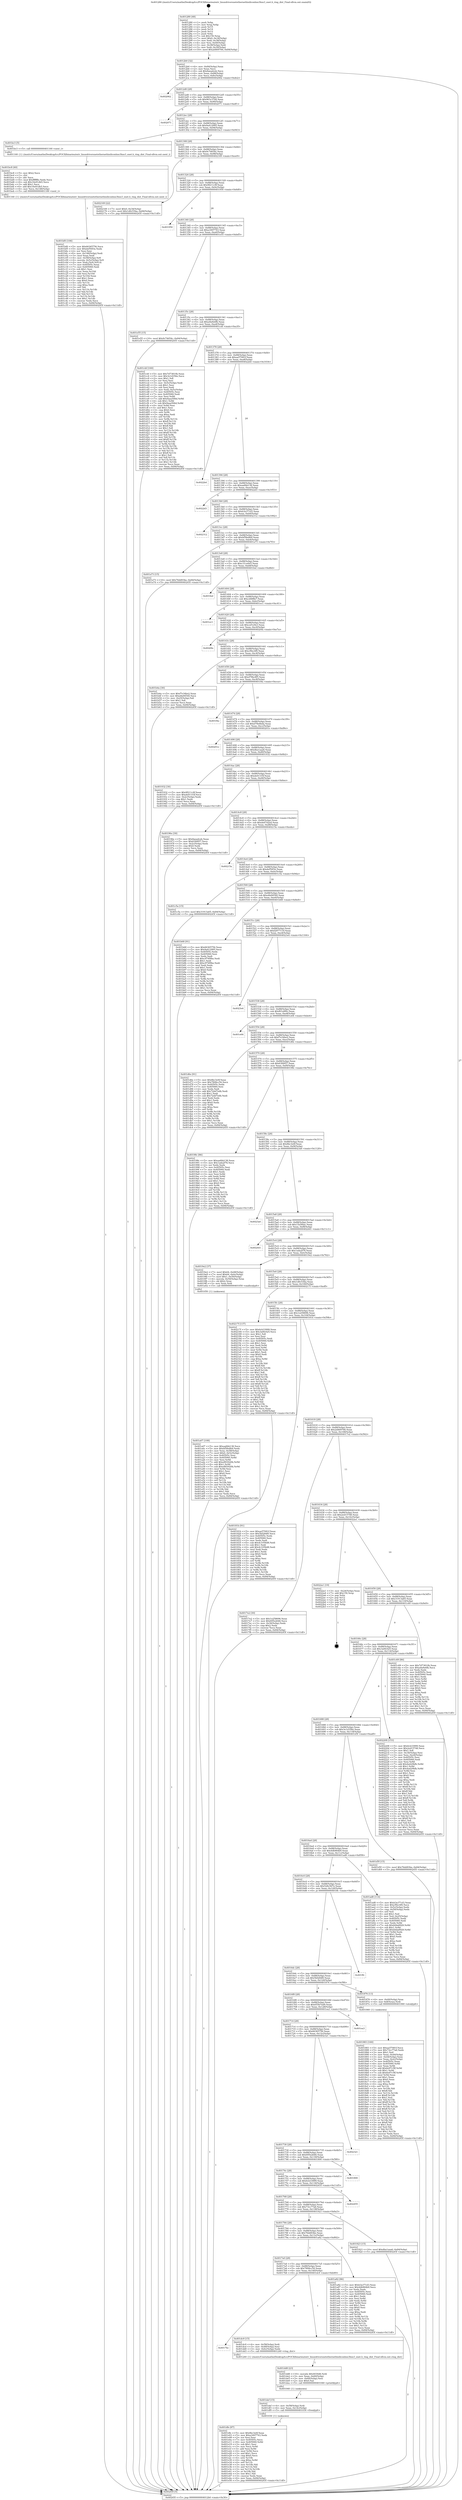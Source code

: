 digraph "0x401280" {
  label = "0x401280 (/mnt/c/Users/mathe/Desktop/tcc/POCII/binaries/extr_linuxdriversnetethernethisiliconhns3hns3_enet.h_ring_dist_Final-ollvm.out::main(0))"
  labelloc = "t"
  node[shape=record]

  Entry [label="",width=0.3,height=0.3,shape=circle,fillcolor=black,style=filled]
  "0x4012b0" [label="{
     0x4012b0 [32]\l
     | [instrs]\l
     &nbsp;&nbsp;0x4012b0 \<+6\>: mov -0x84(%rbp),%eax\l
     &nbsp;&nbsp;0x4012b6 \<+2\>: mov %eax,%ecx\l
     &nbsp;&nbsp;0x4012b8 \<+6\>: sub $0x8aeadceb,%ecx\l
     &nbsp;&nbsp;0x4012be \<+6\>: mov %eax,-0x88(%rbp)\l
     &nbsp;&nbsp;0x4012c4 \<+6\>: mov %ecx,-0x8c(%rbp)\l
     &nbsp;&nbsp;0x4012ca \<+6\>: je 0000000000402062 \<main+0xde2\>\l
  }"]
  "0x402062" [label="{
     0x402062\l
  }", style=dashed]
  "0x4012d0" [label="{
     0x4012d0 [28]\l
     | [instrs]\l
     &nbsp;&nbsp;0x4012d0 \<+5\>: jmp 00000000004012d5 \<main+0x55\>\l
     &nbsp;&nbsp;0x4012d5 \<+6\>: mov -0x88(%rbp),%eax\l
     &nbsp;&nbsp;0x4012db \<+5\>: sub $0x963c37d4,%eax\l
     &nbsp;&nbsp;0x4012e0 \<+6\>: mov %eax,-0x90(%rbp)\l
     &nbsp;&nbsp;0x4012e6 \<+6\>: je 0000000000402071 \<main+0xdf1\>\l
  }"]
  Exit [label="",width=0.3,height=0.3,shape=circle,fillcolor=black,style=filled,peripheries=2]
  "0x402071" [label="{
     0x402071\l
  }", style=dashed]
  "0x4012ec" [label="{
     0x4012ec [28]\l
     | [instrs]\l
     &nbsp;&nbsp;0x4012ec \<+5\>: jmp 00000000004012f1 \<main+0x71\>\l
     &nbsp;&nbsp;0x4012f1 \<+6\>: mov -0x88(%rbp),%eax\l
     &nbsp;&nbsp;0x4012f7 \<+5\>: sub $0x9a412995,%eax\l
     &nbsp;&nbsp;0x4012fc \<+6\>: mov %eax,-0x94(%rbp)\l
     &nbsp;&nbsp;0x401302 \<+6\>: je 0000000000401bc3 \<main+0x943\>\l
  }"]
  "0x401dfe" [label="{
     0x401dfe [87]\l
     | [instrs]\l
     &nbsp;&nbsp;0x401dfe \<+5\>: mov $0x8bc3e0f,%eax\l
     &nbsp;&nbsp;0x401e03 \<+5\>: mov $0xa3497743,%edx\l
     &nbsp;&nbsp;0x401e08 \<+2\>: xor %esi,%esi\l
     &nbsp;&nbsp;0x401e0a \<+7\>: mov 0x40505c,%ecx\l
     &nbsp;&nbsp;0x401e11 \<+8\>: mov 0x405060,%r8d\l
     &nbsp;&nbsp;0x401e19 \<+3\>: sub $0x1,%esi\l
     &nbsp;&nbsp;0x401e1c \<+3\>: mov %ecx,%r9d\l
     &nbsp;&nbsp;0x401e1f \<+3\>: add %esi,%r9d\l
     &nbsp;&nbsp;0x401e22 \<+4\>: imul %r9d,%ecx\l
     &nbsp;&nbsp;0x401e26 \<+3\>: and $0x1,%ecx\l
     &nbsp;&nbsp;0x401e29 \<+3\>: cmp $0x0,%ecx\l
     &nbsp;&nbsp;0x401e2c \<+4\>: sete %r10b\l
     &nbsp;&nbsp;0x401e30 \<+4\>: cmp $0xa,%r8d\l
     &nbsp;&nbsp;0x401e34 \<+4\>: setl %r11b\l
     &nbsp;&nbsp;0x401e38 \<+3\>: mov %r10b,%bl\l
     &nbsp;&nbsp;0x401e3b \<+3\>: and %r11b,%bl\l
     &nbsp;&nbsp;0x401e3e \<+3\>: xor %r11b,%r10b\l
     &nbsp;&nbsp;0x401e41 \<+3\>: or %r10b,%bl\l
     &nbsp;&nbsp;0x401e44 \<+3\>: test $0x1,%bl\l
     &nbsp;&nbsp;0x401e47 \<+3\>: cmovne %edx,%eax\l
     &nbsp;&nbsp;0x401e4a \<+6\>: mov %eax,-0x84(%rbp)\l
     &nbsp;&nbsp;0x401e50 \<+5\>: jmp 000000000040245f \<main+0x11df\>\l
  }"]
  "0x401bc3" [label="{
     0x401bc3 [5]\l
     | [instrs]\l
     &nbsp;&nbsp;0x401bc3 \<+5\>: call 0000000000401160 \<next_i\>\l
     | [calls]\l
     &nbsp;&nbsp;0x401160 \{1\} (/mnt/c/Users/mathe/Desktop/tcc/POCII/binaries/extr_linuxdriversnetethernethisiliconhns3hns3_enet.h_ring_dist_Final-ollvm.out::next_i)\l
  }"]
  "0x401308" [label="{
     0x401308 [28]\l
     | [instrs]\l
     &nbsp;&nbsp;0x401308 \<+5\>: jmp 000000000040130d \<main+0x8d\>\l
     &nbsp;&nbsp;0x40130d \<+6\>: mov -0x88(%rbp),%eax\l
     &nbsp;&nbsp;0x401313 \<+5\>: sub $0x9c74654c,%eax\l
     &nbsp;&nbsp;0x401318 \<+6\>: mov %eax,-0x98(%rbp)\l
     &nbsp;&nbsp;0x40131e \<+6\>: je 0000000000402169 \<main+0xee9\>\l
  }"]
  "0x401def" [label="{
     0x401def [15]\l
     | [instrs]\l
     &nbsp;&nbsp;0x401def \<+4\>: mov -0x58(%rbp),%rdi\l
     &nbsp;&nbsp;0x401df3 \<+6\>: mov %eax,-0x14c(%rbp)\l
     &nbsp;&nbsp;0x401df9 \<+5\>: call 0000000000401030 \<free@plt\>\l
     | [calls]\l
     &nbsp;&nbsp;0x401030 \{1\} (unknown)\l
  }"]
  "0x402169" [label="{
     0x402169 [22]\l
     | [instrs]\l
     &nbsp;&nbsp;0x402169 \<+7\>: movl $0x0,-0x34(%rbp)\l
     &nbsp;&nbsp;0x402170 \<+10\>: movl $0x1d0c53ba,-0x84(%rbp)\l
     &nbsp;&nbsp;0x40217a \<+5\>: jmp 000000000040245f \<main+0x11df\>\l
  }"]
  "0x401324" [label="{
     0x401324 [28]\l
     | [instrs]\l
     &nbsp;&nbsp;0x401324 \<+5\>: jmp 0000000000401329 \<main+0xa9\>\l
     &nbsp;&nbsp;0x401329 \<+6\>: mov -0x88(%rbp),%eax\l
     &nbsp;&nbsp;0x40132f \<+5\>: sub $0x9f211c9f,%eax\l
     &nbsp;&nbsp;0x401334 \<+6\>: mov %eax,-0x9c(%rbp)\l
     &nbsp;&nbsp;0x40133a \<+6\>: je 0000000000401950 \<main+0x6d0\>\l
  }"]
  "0x401dd8" [label="{
     0x401dd8 [23]\l
     | [instrs]\l
     &nbsp;&nbsp;0x401dd8 \<+10\>: movabs $0x4030d6,%rdi\l
     &nbsp;&nbsp;0x401de2 \<+3\>: mov %eax,-0x60(%rbp)\l
     &nbsp;&nbsp;0x401de5 \<+3\>: mov -0x60(%rbp),%esi\l
     &nbsp;&nbsp;0x401de8 \<+2\>: mov $0x0,%al\l
     &nbsp;&nbsp;0x401dea \<+5\>: call 0000000000401040 \<printf@plt\>\l
     | [calls]\l
     &nbsp;&nbsp;0x401040 \{1\} (unknown)\l
  }"]
  "0x401950" [label="{
     0x401950\l
  }", style=dashed]
  "0x401340" [label="{
     0x401340 [28]\l
     | [instrs]\l
     &nbsp;&nbsp;0x401340 \<+5\>: jmp 0000000000401345 \<main+0xc5\>\l
     &nbsp;&nbsp;0x401345 \<+6\>: mov -0x88(%rbp),%eax\l
     &nbsp;&nbsp;0x40134b \<+5\>: sub $0xa3497743,%eax\l
     &nbsp;&nbsp;0x401350 \<+6\>: mov %eax,-0xa0(%rbp)\l
     &nbsp;&nbsp;0x401356 \<+6\>: je 0000000000401e55 \<main+0xbd5\>\l
  }"]
  "0x4017bc" [label="{
     0x4017bc\l
  }", style=dashed]
  "0x401e55" [label="{
     0x401e55 [15]\l
     | [instrs]\l
     &nbsp;&nbsp;0x401e55 \<+10\>: movl $0x9c74654c,-0x84(%rbp)\l
     &nbsp;&nbsp;0x401e5f \<+5\>: jmp 000000000040245f \<main+0x11df\>\l
  }"]
  "0x40135c" [label="{
     0x40135c [28]\l
     | [instrs]\l
     &nbsp;&nbsp;0x40135c \<+5\>: jmp 0000000000401361 \<main+0xe1\>\l
     &nbsp;&nbsp;0x401361 \<+6\>: mov -0x88(%rbp),%eax\l
     &nbsp;&nbsp;0x401367 \<+5\>: sub $0xa9a9e6fb,%eax\l
     &nbsp;&nbsp;0x40136c \<+6\>: mov %eax,-0xa4(%rbp)\l
     &nbsp;&nbsp;0x401372 \<+6\>: je 0000000000401cbf \<main+0xa3f\>\l
  }"]
  "0x401dc9" [label="{
     0x401dc9 [15]\l
     | [instrs]\l
     &nbsp;&nbsp;0x401dc9 \<+4\>: mov -0x58(%rbp),%rdi\l
     &nbsp;&nbsp;0x401dcd \<+3\>: mov -0x48(%rbp),%esi\l
     &nbsp;&nbsp;0x401dd0 \<+3\>: mov -0x4c(%rbp),%edx\l
     &nbsp;&nbsp;0x401dd3 \<+5\>: call 0000000000401240 \<ring_dist\>\l
     | [calls]\l
     &nbsp;&nbsp;0x401240 \{1\} (/mnt/c/Users/mathe/Desktop/tcc/POCII/binaries/extr_linuxdriversnetethernethisiliconhns3hns3_enet.h_ring_dist_Final-ollvm.out::ring_dist)\l
  }"]
  "0x401cbf" [label="{
     0x401cbf [160]\l
     | [instrs]\l
     &nbsp;&nbsp;0x401cbf \<+5\>: mov $0x7d73810b,%eax\l
     &nbsp;&nbsp;0x401cc4 \<+5\>: mov $0x3e1d356e,%ecx\l
     &nbsp;&nbsp;0x401cc9 \<+2\>: mov $0x1,%dl\l
     &nbsp;&nbsp;0x401ccb \<+2\>: xor %esi,%esi\l
     &nbsp;&nbsp;0x401ccd \<+3\>: mov -0x5c(%rbp),%edi\l
     &nbsp;&nbsp;0x401cd0 \<+3\>: sub $0x1,%esi\l
     &nbsp;&nbsp;0x401cd3 \<+2\>: sub %esi,%edi\l
     &nbsp;&nbsp;0x401cd5 \<+3\>: mov %edi,-0x5c(%rbp)\l
     &nbsp;&nbsp;0x401cd8 \<+7\>: mov 0x40505c,%esi\l
     &nbsp;&nbsp;0x401cdf \<+7\>: mov 0x405060,%edi\l
     &nbsp;&nbsp;0x401ce6 \<+3\>: mov %esi,%r8d\l
     &nbsp;&nbsp;0x401ce9 \<+7\>: add $0x9aaa506d,%r8d\l
     &nbsp;&nbsp;0x401cf0 \<+4\>: sub $0x1,%r8d\l
     &nbsp;&nbsp;0x401cf4 \<+7\>: sub $0x9aaa506d,%r8d\l
     &nbsp;&nbsp;0x401cfb \<+4\>: imul %r8d,%esi\l
     &nbsp;&nbsp;0x401cff \<+3\>: and $0x1,%esi\l
     &nbsp;&nbsp;0x401d02 \<+3\>: cmp $0x0,%esi\l
     &nbsp;&nbsp;0x401d05 \<+4\>: sete %r9b\l
     &nbsp;&nbsp;0x401d09 \<+3\>: cmp $0xa,%edi\l
     &nbsp;&nbsp;0x401d0c \<+4\>: setl %r10b\l
     &nbsp;&nbsp;0x401d10 \<+3\>: mov %r9b,%r11b\l
     &nbsp;&nbsp;0x401d13 \<+4\>: xor $0xff,%r11b\l
     &nbsp;&nbsp;0x401d17 \<+3\>: mov %r10b,%bl\l
     &nbsp;&nbsp;0x401d1a \<+3\>: xor $0xff,%bl\l
     &nbsp;&nbsp;0x401d1d \<+3\>: xor $0x1,%dl\l
     &nbsp;&nbsp;0x401d20 \<+3\>: mov %r11b,%r14b\l
     &nbsp;&nbsp;0x401d23 \<+4\>: and $0xff,%r14b\l
     &nbsp;&nbsp;0x401d27 \<+3\>: and %dl,%r9b\l
     &nbsp;&nbsp;0x401d2a \<+3\>: mov %bl,%r15b\l
     &nbsp;&nbsp;0x401d2d \<+4\>: and $0xff,%r15b\l
     &nbsp;&nbsp;0x401d31 \<+3\>: and %dl,%r10b\l
     &nbsp;&nbsp;0x401d34 \<+3\>: or %r9b,%r14b\l
     &nbsp;&nbsp;0x401d37 \<+3\>: or %r10b,%r15b\l
     &nbsp;&nbsp;0x401d3a \<+3\>: xor %r15b,%r14b\l
     &nbsp;&nbsp;0x401d3d \<+3\>: or %bl,%r11b\l
     &nbsp;&nbsp;0x401d40 \<+4\>: xor $0xff,%r11b\l
     &nbsp;&nbsp;0x401d44 \<+3\>: or $0x1,%dl\l
     &nbsp;&nbsp;0x401d47 \<+3\>: and %dl,%r11b\l
     &nbsp;&nbsp;0x401d4a \<+3\>: or %r11b,%r14b\l
     &nbsp;&nbsp;0x401d4d \<+4\>: test $0x1,%r14b\l
     &nbsp;&nbsp;0x401d51 \<+3\>: cmovne %ecx,%eax\l
     &nbsp;&nbsp;0x401d54 \<+6\>: mov %eax,-0x84(%rbp)\l
     &nbsp;&nbsp;0x401d5a \<+5\>: jmp 000000000040245f \<main+0x11df\>\l
  }"]
  "0x401378" [label="{
     0x401378 [28]\l
     | [instrs]\l
     &nbsp;&nbsp;0x401378 \<+5\>: jmp 000000000040137d \<main+0xfd\>\l
     &nbsp;&nbsp;0x40137d \<+6\>: mov -0x88(%rbp),%eax\l
     &nbsp;&nbsp;0x401383 \<+5\>: sub $0xaa57081f,%eax\l
     &nbsp;&nbsp;0x401388 \<+6\>: mov %eax,-0xa8(%rbp)\l
     &nbsp;&nbsp;0x40138e \<+6\>: je 00000000004022b4 \<main+0x1034\>\l
  }"]
  "0x401bf0" [label="{
     0x401bf0 [106]\l
     | [instrs]\l
     &nbsp;&nbsp;0x401bf0 \<+5\>: mov $0x66365756,%ecx\l
     &nbsp;&nbsp;0x401bf5 \<+5\>: mov $0xdef50f3e,%edx\l
     &nbsp;&nbsp;0x401bfa \<+2\>: xor %esi,%esi\l
     &nbsp;&nbsp;0x401bfc \<+6\>: mov -0x148(%rbp),%edi\l
     &nbsp;&nbsp;0x401c02 \<+3\>: imul %eax,%edi\l
     &nbsp;&nbsp;0x401c05 \<+4\>: mov -0x58(%rbp),%r8\l
     &nbsp;&nbsp;0x401c09 \<+4\>: movslq -0x5c(%rbp),%r9\l
     &nbsp;&nbsp;0x401c0d \<+4\>: mov %edi,(%r8,%r9,4)\l
     &nbsp;&nbsp;0x401c11 \<+7\>: mov 0x40505c,%eax\l
     &nbsp;&nbsp;0x401c18 \<+7\>: mov 0x405060,%edi\l
     &nbsp;&nbsp;0x401c1f \<+3\>: sub $0x1,%esi\l
     &nbsp;&nbsp;0x401c22 \<+3\>: mov %eax,%r10d\l
     &nbsp;&nbsp;0x401c25 \<+3\>: add %esi,%r10d\l
     &nbsp;&nbsp;0x401c28 \<+4\>: imul %r10d,%eax\l
     &nbsp;&nbsp;0x401c2c \<+3\>: and $0x1,%eax\l
     &nbsp;&nbsp;0x401c2f \<+3\>: cmp $0x0,%eax\l
     &nbsp;&nbsp;0x401c32 \<+4\>: sete %r11b\l
     &nbsp;&nbsp;0x401c36 \<+3\>: cmp $0xa,%edi\l
     &nbsp;&nbsp;0x401c39 \<+3\>: setl %bl\l
     &nbsp;&nbsp;0x401c3c \<+3\>: mov %r11b,%r14b\l
     &nbsp;&nbsp;0x401c3f \<+3\>: and %bl,%r14b\l
     &nbsp;&nbsp;0x401c42 \<+3\>: xor %bl,%r11b\l
     &nbsp;&nbsp;0x401c45 \<+3\>: or %r11b,%r14b\l
     &nbsp;&nbsp;0x401c48 \<+4\>: test $0x1,%r14b\l
     &nbsp;&nbsp;0x401c4c \<+3\>: cmovne %edx,%ecx\l
     &nbsp;&nbsp;0x401c4f \<+6\>: mov %ecx,-0x84(%rbp)\l
     &nbsp;&nbsp;0x401c55 \<+5\>: jmp 000000000040245f \<main+0x11df\>\l
  }"]
  "0x4022b4" [label="{
     0x4022b4\l
  }", style=dashed]
  "0x401394" [label="{
     0x401394 [28]\l
     | [instrs]\l
     &nbsp;&nbsp;0x401394 \<+5\>: jmp 0000000000401399 \<main+0x119\>\l
     &nbsp;&nbsp;0x401399 \<+6\>: mov -0x88(%rbp),%eax\l
     &nbsp;&nbsp;0x40139f \<+5\>: sub $0xaa6bb138,%eax\l
     &nbsp;&nbsp;0x4013a4 \<+6\>: mov %eax,-0xac(%rbp)\l
     &nbsp;&nbsp;0x4013aa \<+6\>: je 00000000004022d3 \<main+0x1053\>\l
  }"]
  "0x401bc8" [label="{
     0x401bc8 [40]\l
     | [instrs]\l
     &nbsp;&nbsp;0x401bc8 \<+5\>: mov $0x2,%ecx\l
     &nbsp;&nbsp;0x401bcd \<+1\>: cltd\l
     &nbsp;&nbsp;0x401bce \<+2\>: idiv %ecx\l
     &nbsp;&nbsp;0x401bd0 \<+6\>: imul $0xfffffffe,%edx,%ecx\l
     &nbsp;&nbsp;0x401bd6 \<+6\>: sub $0x16e91db5,%ecx\l
     &nbsp;&nbsp;0x401bdc \<+3\>: add $0x1,%ecx\l
     &nbsp;&nbsp;0x401bdf \<+6\>: add $0x16e91db5,%ecx\l
     &nbsp;&nbsp;0x401be5 \<+6\>: mov %ecx,-0x148(%rbp)\l
     &nbsp;&nbsp;0x401beb \<+5\>: call 0000000000401160 \<next_i\>\l
     | [calls]\l
     &nbsp;&nbsp;0x401160 \{1\} (/mnt/c/Users/mathe/Desktop/tcc/POCII/binaries/extr_linuxdriversnetethernethisiliconhns3hns3_enet.h_ring_dist_Final-ollvm.out::next_i)\l
  }"]
  "0x4022d3" [label="{
     0x4022d3\l
  }", style=dashed]
  "0x4013b0" [label="{
     0x4013b0 [28]\l
     | [instrs]\l
     &nbsp;&nbsp;0x4013b0 \<+5\>: jmp 00000000004013b5 \<main+0x135\>\l
     &nbsp;&nbsp;0x4013b5 \<+6\>: mov -0x88(%rbp),%eax\l
     &nbsp;&nbsp;0x4013bb \<+5\>: sub $0xb3a371d3,%eax\l
     &nbsp;&nbsp;0x4013c0 \<+6\>: mov %eax,-0xb0(%rbp)\l
     &nbsp;&nbsp;0x4013c6 \<+6\>: je 0000000000402312 \<main+0x1092\>\l
  }"]
  "0x4017a0" [label="{
     0x4017a0 [28]\l
     | [instrs]\l
     &nbsp;&nbsp;0x4017a0 \<+5\>: jmp 00000000004017a5 \<main+0x525\>\l
     &nbsp;&nbsp;0x4017a5 \<+6\>: mov -0x88(%rbp),%eax\l
     &nbsp;&nbsp;0x4017ab \<+5\>: sub $0x7808cc54,%eax\l
     &nbsp;&nbsp;0x4017b0 \<+6\>: mov %eax,-0x140(%rbp)\l
     &nbsp;&nbsp;0x4017b6 \<+6\>: je 0000000000401dc9 \<main+0xb49\>\l
  }"]
  "0x402312" [label="{
     0x402312\l
  }", style=dashed]
  "0x4013cc" [label="{
     0x4013cc [28]\l
     | [instrs]\l
     &nbsp;&nbsp;0x4013cc \<+5\>: jmp 00000000004013d1 \<main+0x151\>\l
     &nbsp;&nbsp;0x4013d1 \<+6\>: mov -0x88(%rbp),%eax\l
     &nbsp;&nbsp;0x4013d7 \<+5\>: sub $0xbf58e8b9,%eax\l
     &nbsp;&nbsp;0x4013dc \<+6\>: mov %eax,-0xb4(%rbp)\l
     &nbsp;&nbsp;0x4013e2 \<+6\>: je 0000000000401a73 \<main+0x7f3\>\l
  }"]
  "0x401a82" [label="{
     0x401a82 [86]\l
     | [instrs]\l
     &nbsp;&nbsp;0x401a82 \<+5\>: mov $0xb3a371d3,%eax\l
     &nbsp;&nbsp;0x401a87 \<+5\>: mov $0x4db964b9,%ecx\l
     &nbsp;&nbsp;0x401a8c \<+2\>: xor %edx,%edx\l
     &nbsp;&nbsp;0x401a8e \<+7\>: mov 0x40505c,%esi\l
     &nbsp;&nbsp;0x401a95 \<+7\>: mov 0x405060,%edi\l
     &nbsp;&nbsp;0x401a9c \<+3\>: sub $0x1,%edx\l
     &nbsp;&nbsp;0x401a9f \<+3\>: mov %esi,%r8d\l
     &nbsp;&nbsp;0x401aa2 \<+3\>: add %edx,%r8d\l
     &nbsp;&nbsp;0x401aa5 \<+4\>: imul %r8d,%esi\l
     &nbsp;&nbsp;0x401aa9 \<+3\>: and $0x1,%esi\l
     &nbsp;&nbsp;0x401aac \<+3\>: cmp $0x0,%esi\l
     &nbsp;&nbsp;0x401aaf \<+4\>: sete %r9b\l
     &nbsp;&nbsp;0x401ab3 \<+3\>: cmp $0xa,%edi\l
     &nbsp;&nbsp;0x401ab6 \<+4\>: setl %r10b\l
     &nbsp;&nbsp;0x401aba \<+3\>: mov %r9b,%r11b\l
     &nbsp;&nbsp;0x401abd \<+3\>: and %r10b,%r11b\l
     &nbsp;&nbsp;0x401ac0 \<+3\>: xor %r10b,%r9b\l
     &nbsp;&nbsp;0x401ac3 \<+3\>: or %r9b,%r11b\l
     &nbsp;&nbsp;0x401ac6 \<+4\>: test $0x1,%r11b\l
     &nbsp;&nbsp;0x401aca \<+3\>: cmovne %ecx,%eax\l
     &nbsp;&nbsp;0x401acd \<+6\>: mov %eax,-0x84(%rbp)\l
     &nbsp;&nbsp;0x401ad3 \<+5\>: jmp 000000000040245f \<main+0x11df\>\l
  }"]
  "0x401a73" [label="{
     0x401a73 [15]\l
     | [instrs]\l
     &nbsp;&nbsp;0x401a73 \<+10\>: movl $0x76dd93be,-0x84(%rbp)\l
     &nbsp;&nbsp;0x401a7d \<+5\>: jmp 000000000040245f \<main+0x11df\>\l
  }"]
  "0x4013e8" [label="{
     0x4013e8 [28]\l
     | [instrs]\l
     &nbsp;&nbsp;0x4013e8 \<+5\>: jmp 00000000004013ed \<main+0x16d\>\l
     &nbsp;&nbsp;0x4013ed \<+6\>: mov -0x88(%rbp),%eax\l
     &nbsp;&nbsp;0x4013f3 \<+5\>: sub $0xc31ce0e5,%eax\l
     &nbsp;&nbsp;0x4013f8 \<+6\>: mov %eax,-0xb8(%rbp)\l
     &nbsp;&nbsp;0x4013fe \<+6\>: je 0000000000401fed \<main+0xd6d\>\l
  }"]
  "0x401a07" [label="{
     0x401a07 [108]\l
     | [instrs]\l
     &nbsp;&nbsp;0x401a07 \<+5\>: mov $0xaa6bb138,%ecx\l
     &nbsp;&nbsp;0x401a0c \<+5\>: mov $0xbf58e8b9,%edx\l
     &nbsp;&nbsp;0x401a11 \<+4\>: mov %rax,-0x58(%rbp)\l
     &nbsp;&nbsp;0x401a15 \<+7\>: movl $0x0,-0x5c(%rbp)\l
     &nbsp;&nbsp;0x401a1c \<+7\>: mov 0x40505c,%esi\l
     &nbsp;&nbsp;0x401a23 \<+8\>: mov 0x405060,%r8d\l
     &nbsp;&nbsp;0x401a2b \<+3\>: mov %esi,%r9d\l
     &nbsp;&nbsp;0x401a2e \<+7\>: add $0xe893020b,%r9d\l
     &nbsp;&nbsp;0x401a35 \<+4\>: sub $0x1,%r9d\l
     &nbsp;&nbsp;0x401a39 \<+7\>: sub $0xe893020b,%r9d\l
     &nbsp;&nbsp;0x401a40 \<+4\>: imul %r9d,%esi\l
     &nbsp;&nbsp;0x401a44 \<+3\>: and $0x1,%esi\l
     &nbsp;&nbsp;0x401a47 \<+3\>: cmp $0x0,%esi\l
     &nbsp;&nbsp;0x401a4a \<+4\>: sete %r10b\l
     &nbsp;&nbsp;0x401a4e \<+4\>: cmp $0xa,%r8d\l
     &nbsp;&nbsp;0x401a52 \<+4\>: setl %r11b\l
     &nbsp;&nbsp;0x401a56 \<+3\>: mov %r10b,%bl\l
     &nbsp;&nbsp;0x401a59 \<+3\>: and %r11b,%bl\l
     &nbsp;&nbsp;0x401a5c \<+3\>: xor %r11b,%r10b\l
     &nbsp;&nbsp;0x401a5f \<+3\>: or %r10b,%bl\l
     &nbsp;&nbsp;0x401a62 \<+3\>: test $0x1,%bl\l
     &nbsp;&nbsp;0x401a65 \<+3\>: cmovne %edx,%ecx\l
     &nbsp;&nbsp;0x401a68 \<+6\>: mov %ecx,-0x84(%rbp)\l
     &nbsp;&nbsp;0x401a6e \<+5\>: jmp 000000000040245f \<main+0x11df\>\l
  }"]
  "0x401fed" [label="{
     0x401fed\l
  }", style=dashed]
  "0x401404" [label="{
     0x401404 [28]\l
     | [instrs]\l
     &nbsp;&nbsp;0x401404 \<+5\>: jmp 0000000000401409 \<main+0x189\>\l
     &nbsp;&nbsp;0x401409 \<+6\>: mov -0x88(%rbp),%eax\l
     &nbsp;&nbsp;0x40140f \<+5\>: sub $0xcd48ffa7,%eax\l
     &nbsp;&nbsp;0x401414 \<+6\>: mov %eax,-0xbc(%rbp)\l
     &nbsp;&nbsp;0x40141a \<+6\>: je 0000000000401ec1 \<main+0xc41\>\l
  }"]
  "0x401784" [label="{
     0x401784 [28]\l
     | [instrs]\l
     &nbsp;&nbsp;0x401784 \<+5\>: jmp 0000000000401789 \<main+0x509\>\l
     &nbsp;&nbsp;0x401789 \<+6\>: mov -0x88(%rbp),%eax\l
     &nbsp;&nbsp;0x40178f \<+5\>: sub $0x76dd93be,%eax\l
     &nbsp;&nbsp;0x401794 \<+6\>: mov %eax,-0x13c(%rbp)\l
     &nbsp;&nbsp;0x40179a \<+6\>: je 0000000000401a82 \<main+0x802\>\l
  }"]
  "0x401ec1" [label="{
     0x401ec1\l
  }", style=dashed]
  "0x401420" [label="{
     0x401420 [28]\l
     | [instrs]\l
     &nbsp;&nbsp;0x401420 \<+5\>: jmp 0000000000401425 \<main+0x1a5\>\l
     &nbsp;&nbsp;0x401425 \<+6\>: mov -0x88(%rbp),%eax\l
     &nbsp;&nbsp;0x40142b \<+5\>: sub $0xcef1e9e3,%eax\l
     &nbsp;&nbsp;0x401430 \<+6\>: mov %eax,-0xc0(%rbp)\l
     &nbsp;&nbsp;0x401436 \<+6\>: je 00000000004020fa \<main+0xe7a\>\l
  }"]
  "0x401923" [label="{
     0x401923 [15]\l
     | [instrs]\l
     &nbsp;&nbsp;0x401923 \<+10\>: movl $0xdba1aaa6,-0x84(%rbp)\l
     &nbsp;&nbsp;0x40192d \<+5\>: jmp 000000000040245f \<main+0x11df\>\l
  }"]
  "0x4020fa" [label="{
     0x4020fa\l
  }", style=dashed]
  "0x40143c" [label="{
     0x40143c [28]\l
     | [instrs]\l
     &nbsp;&nbsp;0x40143c \<+5\>: jmp 0000000000401441 \<main+0x1c1\>\l
     &nbsp;&nbsp;0x401441 \<+6\>: mov -0x88(%rbp),%eax\l
     &nbsp;&nbsp;0x401447 \<+5\>: sub $0xcf9ec4f0,%eax\l
     &nbsp;&nbsp;0x40144c \<+6\>: mov %eax,-0xc4(%rbp)\l
     &nbsp;&nbsp;0x401452 \<+6\>: je 0000000000401b4a \<main+0x8ca\>\l
  }"]
  "0x401768" [label="{
     0x401768 [28]\l
     | [instrs]\l
     &nbsp;&nbsp;0x401768 \<+5\>: jmp 000000000040176d \<main+0x4ed\>\l
     &nbsp;&nbsp;0x40176d \<+6\>: mov -0x88(%rbp),%eax\l
     &nbsp;&nbsp;0x401773 \<+5\>: sub $0x73cc77a6,%eax\l
     &nbsp;&nbsp;0x401778 \<+6\>: mov %eax,-0x138(%rbp)\l
     &nbsp;&nbsp;0x40177e \<+6\>: je 0000000000401923 \<main+0x6a3\>\l
  }"]
  "0x401b4a" [label="{
     0x401b4a [30]\l
     | [instrs]\l
     &nbsp;&nbsp;0x401b4a \<+5\>: mov $0xf7e34be2,%eax\l
     &nbsp;&nbsp;0x401b4f \<+5\>: mov $0xe8a94540,%ecx\l
     &nbsp;&nbsp;0x401b54 \<+3\>: mov -0x25(%rbp),%dl\l
     &nbsp;&nbsp;0x401b57 \<+3\>: test $0x1,%dl\l
     &nbsp;&nbsp;0x401b5a \<+3\>: cmovne %ecx,%eax\l
     &nbsp;&nbsp;0x401b5d \<+6\>: mov %eax,-0x84(%rbp)\l
     &nbsp;&nbsp;0x401b63 \<+5\>: jmp 000000000040245f \<main+0x11df\>\l
  }"]
  "0x401458" [label="{
     0x401458 [28]\l
     | [instrs]\l
     &nbsp;&nbsp;0x401458 \<+5\>: jmp 000000000040145d \<main+0x1dd\>\l
     &nbsp;&nbsp;0x40145d \<+6\>: mov -0x88(%rbp),%eax\l
     &nbsp;&nbsp;0x401463 \<+5\>: sub $0xd78bc8f5,%eax\l
     &nbsp;&nbsp;0x401468 \<+6\>: mov %eax,-0xc8(%rbp)\l
     &nbsp;&nbsp;0x40146e \<+6\>: je 0000000000401f4a \<main+0xcca\>\l
  }"]
  "0x402455" [label="{
     0x402455\l
  }", style=dashed]
  "0x401f4a" [label="{
     0x401f4a\l
  }", style=dashed]
  "0x401474" [label="{
     0x401474 [28]\l
     | [instrs]\l
     &nbsp;&nbsp;0x401474 \<+5\>: jmp 0000000000401479 \<main+0x1f9\>\l
     &nbsp;&nbsp;0x401479 \<+6\>: mov -0x88(%rbp),%eax\l
     &nbsp;&nbsp;0x40147f \<+5\>: sub $0xd78e6bda,%eax\l
     &nbsp;&nbsp;0x401484 \<+6\>: mov %eax,-0xcc(%rbp)\l
     &nbsp;&nbsp;0x40148a \<+6\>: je 000000000040201e \<main+0xd9e\>\l
  }"]
  "0x40174c" [label="{
     0x40174c [28]\l
     | [instrs]\l
     &nbsp;&nbsp;0x40174c \<+5\>: jmp 0000000000401751 \<main+0x4d1\>\l
     &nbsp;&nbsp;0x401751 \<+6\>: mov -0x88(%rbp),%eax\l
     &nbsp;&nbsp;0x401757 \<+5\>: sub $0x6cb33999,%eax\l
     &nbsp;&nbsp;0x40175c \<+6\>: mov %eax,-0x134(%rbp)\l
     &nbsp;&nbsp;0x401762 \<+6\>: je 0000000000402455 \<main+0x11d5\>\l
  }"]
  "0x40201e" [label="{
     0x40201e\l
  }", style=dashed]
  "0x401490" [label="{
     0x401490 [28]\l
     | [instrs]\l
     &nbsp;&nbsp;0x401490 \<+5\>: jmp 0000000000401495 \<main+0x215\>\l
     &nbsp;&nbsp;0x401495 \<+6\>: mov -0x88(%rbp),%eax\l
     &nbsp;&nbsp;0x40149b \<+5\>: sub $0xdba1aaa6,%eax\l
     &nbsp;&nbsp;0x4014a0 \<+6\>: mov %eax,-0xd0(%rbp)\l
     &nbsp;&nbsp;0x4014a6 \<+6\>: je 0000000000401932 \<main+0x6b2\>\l
  }"]
  "0x401800" [label="{
     0x401800\l
  }", style=dashed]
  "0x401932" [label="{
     0x401932 [30]\l
     | [instrs]\l
     &nbsp;&nbsp;0x401932 \<+5\>: mov $0x9f211c9f,%eax\l
     &nbsp;&nbsp;0x401937 \<+5\>: mov $0xde011f3f,%ecx\l
     &nbsp;&nbsp;0x40193c \<+3\>: mov -0x2c(%rbp),%edx\l
     &nbsp;&nbsp;0x40193f \<+3\>: cmp $0x1,%edx\l
     &nbsp;&nbsp;0x401942 \<+3\>: cmovl %ecx,%eax\l
     &nbsp;&nbsp;0x401945 \<+6\>: mov %eax,-0x84(%rbp)\l
     &nbsp;&nbsp;0x40194b \<+5\>: jmp 000000000040245f \<main+0x11df\>\l
  }"]
  "0x4014ac" [label="{
     0x4014ac [28]\l
     | [instrs]\l
     &nbsp;&nbsp;0x4014ac \<+5\>: jmp 00000000004014b1 \<main+0x231\>\l
     &nbsp;&nbsp;0x4014b1 \<+6\>: mov -0x88(%rbp),%eax\l
     &nbsp;&nbsp;0x4014b7 \<+5\>: sub $0xde011f3f,%eax\l
     &nbsp;&nbsp;0x4014bc \<+6\>: mov %eax,-0xd4(%rbp)\l
     &nbsp;&nbsp;0x4014c2 \<+6\>: je 000000000040196e \<main+0x6ee\>\l
  }"]
  "0x401730" [label="{
     0x401730 [28]\l
     | [instrs]\l
     &nbsp;&nbsp;0x401730 \<+5\>: jmp 0000000000401735 \<main+0x4b5\>\l
     &nbsp;&nbsp;0x401735 \<+6\>: mov -0x88(%rbp),%eax\l
     &nbsp;&nbsp;0x40173b \<+5\>: sub $0x695e2646,%eax\l
     &nbsp;&nbsp;0x401740 \<+6\>: mov %eax,-0x130(%rbp)\l
     &nbsp;&nbsp;0x401746 \<+6\>: je 0000000000401800 \<main+0x580\>\l
  }"]
  "0x40196e" [label="{
     0x40196e [30]\l
     | [instrs]\l
     &nbsp;&nbsp;0x40196e \<+5\>: mov $0x8aeadceb,%eax\l
     &nbsp;&nbsp;0x401973 \<+5\>: mov $0x63fd957,%ecx\l
     &nbsp;&nbsp;0x401978 \<+3\>: mov -0x2c(%rbp),%edx\l
     &nbsp;&nbsp;0x40197b \<+3\>: cmp $0x0,%edx\l
     &nbsp;&nbsp;0x40197e \<+3\>: cmove %ecx,%eax\l
     &nbsp;&nbsp;0x401981 \<+6\>: mov %eax,-0x84(%rbp)\l
     &nbsp;&nbsp;0x401987 \<+5\>: jmp 000000000040245f \<main+0x11df\>\l
  }"]
  "0x4014c8" [label="{
     0x4014c8 [28]\l
     | [instrs]\l
     &nbsp;&nbsp;0x4014c8 \<+5\>: jmp 00000000004014cd \<main+0x24d\>\l
     &nbsp;&nbsp;0x4014cd \<+6\>: mov -0x88(%rbp),%eax\l
     &nbsp;&nbsp;0x4014d3 \<+5\>: sub $0xde67d2ed,%eax\l
     &nbsp;&nbsp;0x4014d8 \<+6\>: mov %eax,-0xd8(%rbp)\l
     &nbsp;&nbsp;0x4014de \<+6\>: je 000000000040215a \<main+0xeda\>\l
  }"]
  "0x402321" [label="{
     0x402321\l
  }", style=dashed]
  "0x40215a" [label="{
     0x40215a\l
  }", style=dashed]
  "0x4014e4" [label="{
     0x4014e4 [28]\l
     | [instrs]\l
     &nbsp;&nbsp;0x4014e4 \<+5\>: jmp 00000000004014e9 \<main+0x269\>\l
     &nbsp;&nbsp;0x4014e9 \<+6\>: mov -0x88(%rbp),%eax\l
     &nbsp;&nbsp;0x4014ef \<+5\>: sub $0xdef50f3e,%eax\l
     &nbsp;&nbsp;0x4014f4 \<+6\>: mov %eax,-0xdc(%rbp)\l
     &nbsp;&nbsp;0x4014fa \<+6\>: je 0000000000401c5a \<main+0x9da\>\l
  }"]
  "0x401714" [label="{
     0x401714 [28]\l
     | [instrs]\l
     &nbsp;&nbsp;0x401714 \<+5\>: jmp 0000000000401719 \<main+0x499\>\l
     &nbsp;&nbsp;0x401719 \<+6\>: mov -0x88(%rbp),%eax\l
     &nbsp;&nbsp;0x40171f \<+5\>: sub $0x66365756,%eax\l
     &nbsp;&nbsp;0x401724 \<+6\>: mov %eax,-0x12c(%rbp)\l
     &nbsp;&nbsp;0x40172a \<+6\>: je 0000000000402321 \<main+0x10a1\>\l
  }"]
  "0x401c5a" [label="{
     0x401c5a [15]\l
     | [instrs]\l
     &nbsp;&nbsp;0x401c5a \<+10\>: movl $0x31913a65,-0x84(%rbp)\l
     &nbsp;&nbsp;0x401c64 \<+5\>: jmp 000000000040245f \<main+0x11df\>\l
  }"]
  "0x401500" [label="{
     0x401500 [28]\l
     | [instrs]\l
     &nbsp;&nbsp;0x401500 \<+5\>: jmp 0000000000401505 \<main+0x285\>\l
     &nbsp;&nbsp;0x401505 \<+6\>: mov -0x88(%rbp),%eax\l
     &nbsp;&nbsp;0x40150b \<+5\>: sub $0xe8a94540,%eax\l
     &nbsp;&nbsp;0x401510 \<+6\>: mov %eax,-0xe0(%rbp)\l
     &nbsp;&nbsp;0x401516 \<+6\>: je 0000000000401b68 \<main+0x8e8\>\l
  }"]
  "0x401ea3" [label="{
     0x401ea3\l
  }", style=dashed]
  "0x401b68" [label="{
     0x401b68 [91]\l
     | [instrs]\l
     &nbsp;&nbsp;0x401b68 \<+5\>: mov $0x66365756,%eax\l
     &nbsp;&nbsp;0x401b6d \<+5\>: mov $0x9a412995,%ecx\l
     &nbsp;&nbsp;0x401b72 \<+7\>: mov 0x40505c,%edx\l
     &nbsp;&nbsp;0x401b79 \<+7\>: mov 0x405060,%esi\l
     &nbsp;&nbsp;0x401b80 \<+2\>: mov %edx,%edi\l
     &nbsp;&nbsp;0x401b82 \<+6\>: sub $0xc974f9be,%edi\l
     &nbsp;&nbsp;0x401b88 \<+3\>: sub $0x1,%edi\l
     &nbsp;&nbsp;0x401b8b \<+6\>: add $0xc974f9be,%edi\l
     &nbsp;&nbsp;0x401b91 \<+3\>: imul %edi,%edx\l
     &nbsp;&nbsp;0x401b94 \<+3\>: and $0x1,%edx\l
     &nbsp;&nbsp;0x401b97 \<+3\>: cmp $0x0,%edx\l
     &nbsp;&nbsp;0x401b9a \<+4\>: sete %r8b\l
     &nbsp;&nbsp;0x401b9e \<+3\>: cmp $0xa,%esi\l
     &nbsp;&nbsp;0x401ba1 \<+4\>: setl %r9b\l
     &nbsp;&nbsp;0x401ba5 \<+3\>: mov %r8b,%r10b\l
     &nbsp;&nbsp;0x401ba8 \<+3\>: and %r9b,%r10b\l
     &nbsp;&nbsp;0x401bab \<+3\>: xor %r9b,%r8b\l
     &nbsp;&nbsp;0x401bae \<+3\>: or %r8b,%r10b\l
     &nbsp;&nbsp;0x401bb1 \<+4\>: test $0x1,%r10b\l
     &nbsp;&nbsp;0x401bb5 \<+3\>: cmovne %ecx,%eax\l
     &nbsp;&nbsp;0x401bb8 \<+6\>: mov %eax,-0x84(%rbp)\l
     &nbsp;&nbsp;0x401bbe \<+5\>: jmp 000000000040245f \<main+0x11df\>\l
  }"]
  "0x40151c" [label="{
     0x40151c [28]\l
     | [instrs]\l
     &nbsp;&nbsp;0x40151c \<+5\>: jmp 0000000000401521 \<main+0x2a1\>\l
     &nbsp;&nbsp;0x401521 \<+6\>: mov -0x88(%rbp),%eax\l
     &nbsp;&nbsp;0x401527 \<+5\>: sub $0xf2977119,%eax\l
     &nbsp;&nbsp;0x40152c \<+6\>: mov %eax,-0xe4(%rbp)\l
     &nbsp;&nbsp;0x401532 \<+6\>: je 00000000004023e4 \<main+0x1164\>\l
  }"]
  "0x401883" [label="{
     0x401883 [160]\l
     | [instrs]\l
     &nbsp;&nbsp;0x401883 \<+5\>: mov $0xaa57081f,%ecx\l
     &nbsp;&nbsp;0x401888 \<+5\>: mov $0x73cc77a6,%edx\l
     &nbsp;&nbsp;0x40188d \<+3\>: mov $0x1,%sil\l
     &nbsp;&nbsp;0x401890 \<+3\>: mov %eax,-0x44(%rbp)\l
     &nbsp;&nbsp;0x401893 \<+3\>: mov -0x44(%rbp),%eax\l
     &nbsp;&nbsp;0x401896 \<+3\>: mov %eax,-0x2c(%rbp)\l
     &nbsp;&nbsp;0x401899 \<+7\>: mov 0x40505c,%eax\l
     &nbsp;&nbsp;0x4018a0 \<+8\>: mov 0x405060,%r8d\l
     &nbsp;&nbsp;0x4018a8 \<+3\>: mov %eax,%r9d\l
     &nbsp;&nbsp;0x4018ab \<+7\>: add $0x6e97c5ff,%r9d\l
     &nbsp;&nbsp;0x4018b2 \<+4\>: sub $0x1,%r9d\l
     &nbsp;&nbsp;0x4018b6 \<+7\>: sub $0x6e97c5ff,%r9d\l
     &nbsp;&nbsp;0x4018bd \<+4\>: imul %r9d,%eax\l
     &nbsp;&nbsp;0x4018c1 \<+3\>: and $0x1,%eax\l
     &nbsp;&nbsp;0x4018c4 \<+3\>: cmp $0x0,%eax\l
     &nbsp;&nbsp;0x4018c7 \<+4\>: sete %r10b\l
     &nbsp;&nbsp;0x4018cb \<+4\>: cmp $0xa,%r8d\l
     &nbsp;&nbsp;0x4018cf \<+4\>: setl %r11b\l
     &nbsp;&nbsp;0x4018d3 \<+3\>: mov %r10b,%bl\l
     &nbsp;&nbsp;0x4018d6 \<+3\>: xor $0xff,%bl\l
     &nbsp;&nbsp;0x4018d9 \<+3\>: mov %r11b,%r14b\l
     &nbsp;&nbsp;0x4018dc \<+4\>: xor $0xff,%r14b\l
     &nbsp;&nbsp;0x4018e0 \<+4\>: xor $0x1,%sil\l
     &nbsp;&nbsp;0x4018e4 \<+3\>: mov %bl,%r15b\l
     &nbsp;&nbsp;0x4018e7 \<+4\>: and $0xff,%r15b\l
     &nbsp;&nbsp;0x4018eb \<+3\>: and %sil,%r10b\l
     &nbsp;&nbsp;0x4018ee \<+3\>: mov %r14b,%r12b\l
     &nbsp;&nbsp;0x4018f1 \<+4\>: and $0xff,%r12b\l
     &nbsp;&nbsp;0x4018f5 \<+3\>: and %sil,%r11b\l
     &nbsp;&nbsp;0x4018f8 \<+3\>: or %r10b,%r15b\l
     &nbsp;&nbsp;0x4018fb \<+3\>: or %r11b,%r12b\l
     &nbsp;&nbsp;0x4018fe \<+3\>: xor %r12b,%r15b\l
     &nbsp;&nbsp;0x401901 \<+3\>: or %r14b,%bl\l
     &nbsp;&nbsp;0x401904 \<+3\>: xor $0xff,%bl\l
     &nbsp;&nbsp;0x401907 \<+4\>: or $0x1,%sil\l
     &nbsp;&nbsp;0x40190b \<+3\>: and %sil,%bl\l
     &nbsp;&nbsp;0x40190e \<+3\>: or %bl,%r15b\l
     &nbsp;&nbsp;0x401911 \<+4\>: test $0x1,%r15b\l
     &nbsp;&nbsp;0x401915 \<+3\>: cmovne %edx,%ecx\l
     &nbsp;&nbsp;0x401918 \<+6\>: mov %ecx,-0x84(%rbp)\l
     &nbsp;&nbsp;0x40191e \<+5\>: jmp 000000000040245f \<main+0x11df\>\l
  }"]
  "0x4023e4" [label="{
     0x4023e4\l
  }", style=dashed]
  "0x401538" [label="{
     0x401538 [28]\l
     | [instrs]\l
     &nbsp;&nbsp;0x401538 \<+5\>: jmp 000000000040153d \<main+0x2bd\>\l
     &nbsp;&nbsp;0x40153d \<+6\>: mov -0x88(%rbp),%eax\l
     &nbsp;&nbsp;0x401543 \<+5\>: sub $0xf61a9f0c,%eax\l
     &nbsp;&nbsp;0x401548 \<+6\>: mov %eax,-0xe8(%rbp)\l
     &nbsp;&nbsp;0x40154e \<+6\>: je 0000000000401e64 \<main+0xbe4\>\l
  }"]
  "0x4016f8" [label="{
     0x4016f8 [28]\l
     | [instrs]\l
     &nbsp;&nbsp;0x4016f8 \<+5\>: jmp 00000000004016fd \<main+0x47d\>\l
     &nbsp;&nbsp;0x4016fd \<+6\>: mov -0x88(%rbp),%eax\l
     &nbsp;&nbsp;0x401703 \<+5\>: sub $0x655b7ed9,%eax\l
     &nbsp;&nbsp;0x401708 \<+6\>: mov %eax,-0x128(%rbp)\l
     &nbsp;&nbsp;0x40170e \<+6\>: je 0000000000401ea3 \<main+0xc23\>\l
  }"]
  "0x401e64" [label="{
     0x401e64\l
  }", style=dashed]
  "0x401554" [label="{
     0x401554 [28]\l
     | [instrs]\l
     &nbsp;&nbsp;0x401554 \<+5\>: jmp 0000000000401559 \<main+0x2d9\>\l
     &nbsp;&nbsp;0x401559 \<+6\>: mov -0x88(%rbp),%eax\l
     &nbsp;&nbsp;0x40155f \<+5\>: sub $0xf7e34be2,%eax\l
     &nbsp;&nbsp;0x401564 \<+6\>: mov %eax,-0xec(%rbp)\l
     &nbsp;&nbsp;0x40156a \<+6\>: je 0000000000401d6e \<main+0xaee\>\l
  }"]
  "0x401876" [label="{
     0x401876 [13]\l
     | [instrs]\l
     &nbsp;&nbsp;0x401876 \<+4\>: mov -0x40(%rbp),%rax\l
     &nbsp;&nbsp;0x40187a \<+4\>: mov 0x8(%rax),%rdi\l
     &nbsp;&nbsp;0x40187e \<+5\>: call 0000000000401060 \<atoi@plt\>\l
     | [calls]\l
     &nbsp;&nbsp;0x401060 \{1\} (unknown)\l
  }"]
  "0x401d6e" [label="{
     0x401d6e [91]\l
     | [instrs]\l
     &nbsp;&nbsp;0x401d6e \<+5\>: mov $0x8bc3e0f,%eax\l
     &nbsp;&nbsp;0x401d73 \<+5\>: mov $0x7808cc54,%ecx\l
     &nbsp;&nbsp;0x401d78 \<+7\>: mov 0x40505c,%edx\l
     &nbsp;&nbsp;0x401d7f \<+7\>: mov 0x405060,%esi\l
     &nbsp;&nbsp;0x401d86 \<+2\>: mov %edx,%edi\l
     &nbsp;&nbsp;0x401d88 \<+6\>: add $0x72dd7edb,%edi\l
     &nbsp;&nbsp;0x401d8e \<+3\>: sub $0x1,%edi\l
     &nbsp;&nbsp;0x401d91 \<+6\>: sub $0x72dd7edb,%edi\l
     &nbsp;&nbsp;0x401d97 \<+3\>: imul %edi,%edx\l
     &nbsp;&nbsp;0x401d9a \<+3\>: and $0x1,%edx\l
     &nbsp;&nbsp;0x401d9d \<+3\>: cmp $0x0,%edx\l
     &nbsp;&nbsp;0x401da0 \<+4\>: sete %r8b\l
     &nbsp;&nbsp;0x401da4 \<+3\>: cmp $0xa,%esi\l
     &nbsp;&nbsp;0x401da7 \<+4\>: setl %r9b\l
     &nbsp;&nbsp;0x401dab \<+3\>: mov %r8b,%r10b\l
     &nbsp;&nbsp;0x401dae \<+3\>: and %r9b,%r10b\l
     &nbsp;&nbsp;0x401db1 \<+3\>: xor %r9b,%r8b\l
     &nbsp;&nbsp;0x401db4 \<+3\>: or %r8b,%r10b\l
     &nbsp;&nbsp;0x401db7 \<+4\>: test $0x1,%r10b\l
     &nbsp;&nbsp;0x401dbb \<+3\>: cmovne %ecx,%eax\l
     &nbsp;&nbsp;0x401dbe \<+6\>: mov %eax,-0x84(%rbp)\l
     &nbsp;&nbsp;0x401dc4 \<+5\>: jmp 000000000040245f \<main+0x11df\>\l
  }"]
  "0x401570" [label="{
     0x401570 [28]\l
     | [instrs]\l
     &nbsp;&nbsp;0x401570 \<+5\>: jmp 0000000000401575 \<main+0x2f5\>\l
     &nbsp;&nbsp;0x401575 \<+6\>: mov -0x88(%rbp),%eax\l
     &nbsp;&nbsp;0x40157b \<+5\>: sub $0x63fd957,%eax\l
     &nbsp;&nbsp;0x401580 \<+6\>: mov %eax,-0xf0(%rbp)\l
     &nbsp;&nbsp;0x401586 \<+6\>: je 000000000040198c \<main+0x70c\>\l
  }"]
  "0x4016dc" [label="{
     0x4016dc [28]\l
     | [instrs]\l
     &nbsp;&nbsp;0x4016dc \<+5\>: jmp 00000000004016e1 \<main+0x461\>\l
     &nbsp;&nbsp;0x4016e1 \<+6\>: mov -0x88(%rbp),%eax\l
     &nbsp;&nbsp;0x4016e7 \<+5\>: sub $0x5bf284f0,%eax\l
     &nbsp;&nbsp;0x4016ec \<+6\>: mov %eax,-0x124(%rbp)\l
     &nbsp;&nbsp;0x4016f2 \<+6\>: je 0000000000401876 \<main+0x5f6\>\l
  }"]
  "0x40198c" [label="{
     0x40198c [86]\l
     | [instrs]\l
     &nbsp;&nbsp;0x40198c \<+5\>: mov $0xaa6bb138,%eax\l
     &nbsp;&nbsp;0x401991 \<+5\>: mov $0x1ada2f76,%ecx\l
     &nbsp;&nbsp;0x401996 \<+2\>: xor %edx,%edx\l
     &nbsp;&nbsp;0x401998 \<+7\>: mov 0x40505c,%esi\l
     &nbsp;&nbsp;0x40199f \<+7\>: mov 0x405060,%edi\l
     &nbsp;&nbsp;0x4019a6 \<+3\>: sub $0x1,%edx\l
     &nbsp;&nbsp;0x4019a9 \<+3\>: mov %esi,%r8d\l
     &nbsp;&nbsp;0x4019ac \<+3\>: add %edx,%r8d\l
     &nbsp;&nbsp;0x4019af \<+4\>: imul %r8d,%esi\l
     &nbsp;&nbsp;0x4019b3 \<+3\>: and $0x1,%esi\l
     &nbsp;&nbsp;0x4019b6 \<+3\>: cmp $0x0,%esi\l
     &nbsp;&nbsp;0x4019b9 \<+4\>: sete %r9b\l
     &nbsp;&nbsp;0x4019bd \<+3\>: cmp $0xa,%edi\l
     &nbsp;&nbsp;0x4019c0 \<+4\>: setl %r10b\l
     &nbsp;&nbsp;0x4019c4 \<+3\>: mov %r9b,%r11b\l
     &nbsp;&nbsp;0x4019c7 \<+3\>: and %r10b,%r11b\l
     &nbsp;&nbsp;0x4019ca \<+3\>: xor %r10b,%r9b\l
     &nbsp;&nbsp;0x4019cd \<+3\>: or %r9b,%r11b\l
     &nbsp;&nbsp;0x4019d0 \<+4\>: test $0x1,%r11b\l
     &nbsp;&nbsp;0x4019d4 \<+3\>: cmovne %ecx,%eax\l
     &nbsp;&nbsp;0x4019d7 \<+6\>: mov %eax,-0x84(%rbp)\l
     &nbsp;&nbsp;0x4019dd \<+5\>: jmp 000000000040245f \<main+0x11df\>\l
  }"]
  "0x40158c" [label="{
     0x40158c [28]\l
     | [instrs]\l
     &nbsp;&nbsp;0x40158c \<+5\>: jmp 0000000000401591 \<main+0x311\>\l
     &nbsp;&nbsp;0x401591 \<+6\>: mov -0x88(%rbp),%eax\l
     &nbsp;&nbsp;0x401597 \<+5\>: sub $0x8bc3e0f,%eax\l
     &nbsp;&nbsp;0x40159c \<+6\>: mov %eax,-0xf4(%rbp)\l
     &nbsp;&nbsp;0x4015a2 \<+6\>: je 00000000004023a0 \<main+0x1120\>\l
  }"]
  "0x401ffc" [label="{
     0x401ffc\l
  }", style=dashed]
  "0x4023a0" [label="{
     0x4023a0\l
  }", style=dashed]
  "0x4015a8" [label="{
     0x4015a8 [28]\l
     | [instrs]\l
     &nbsp;&nbsp;0x4015a8 \<+5\>: jmp 00000000004015ad \<main+0x32d\>\l
     &nbsp;&nbsp;0x4015ad \<+6\>: mov -0x88(%rbp),%eax\l
     &nbsp;&nbsp;0x4015b3 \<+5\>: sub $0x15a5f0ac,%eax\l
     &nbsp;&nbsp;0x4015b8 \<+6\>: mov %eax,-0xf8(%rbp)\l
     &nbsp;&nbsp;0x4015be \<+6\>: je 0000000000402441 \<main+0x11c1\>\l
  }"]
  "0x4016c0" [label="{
     0x4016c0 [28]\l
     | [instrs]\l
     &nbsp;&nbsp;0x4016c0 \<+5\>: jmp 00000000004016c5 \<main+0x445\>\l
     &nbsp;&nbsp;0x4016c5 \<+6\>: mov -0x88(%rbp),%eax\l
     &nbsp;&nbsp;0x4016cb \<+5\>: sub $0x528c567e,%eax\l
     &nbsp;&nbsp;0x4016d0 \<+6\>: mov %eax,-0x120(%rbp)\l
     &nbsp;&nbsp;0x4016d6 \<+6\>: je 0000000000401ffc \<main+0xd7c\>\l
  }"]
  "0x402441" [label="{
     0x402441\l
  }", style=dashed]
  "0x4015c4" [label="{
     0x4015c4 [28]\l
     | [instrs]\l
     &nbsp;&nbsp;0x4015c4 \<+5\>: jmp 00000000004015c9 \<main+0x349\>\l
     &nbsp;&nbsp;0x4015c9 \<+6\>: mov -0x88(%rbp),%eax\l
     &nbsp;&nbsp;0x4015cf \<+5\>: sub $0x1ada2f76,%eax\l
     &nbsp;&nbsp;0x4015d4 \<+6\>: mov %eax,-0xfc(%rbp)\l
     &nbsp;&nbsp;0x4015da \<+6\>: je 00000000004019e2 \<main+0x762\>\l
  }"]
  "0x401ad8" [label="{
     0x401ad8 [114]\l
     | [instrs]\l
     &nbsp;&nbsp;0x401ad8 \<+5\>: mov $0xb3a371d3,%eax\l
     &nbsp;&nbsp;0x401add \<+5\>: mov $0xcf9ec4f0,%ecx\l
     &nbsp;&nbsp;0x401ae2 \<+3\>: mov -0x5c(%rbp),%edx\l
     &nbsp;&nbsp;0x401ae5 \<+3\>: cmp -0x50(%rbp),%edx\l
     &nbsp;&nbsp;0x401ae8 \<+4\>: setl %sil\l
     &nbsp;&nbsp;0x401aec \<+4\>: and $0x1,%sil\l
     &nbsp;&nbsp;0x401af0 \<+4\>: mov %sil,-0x25(%rbp)\l
     &nbsp;&nbsp;0x401af4 \<+7\>: mov 0x40505c,%edx\l
     &nbsp;&nbsp;0x401afb \<+7\>: mov 0x405060,%edi\l
     &nbsp;&nbsp;0x401b02 \<+3\>: mov %edx,%r8d\l
     &nbsp;&nbsp;0x401b05 \<+7\>: sub $0xb0da8929,%r8d\l
     &nbsp;&nbsp;0x401b0c \<+4\>: sub $0x1,%r8d\l
     &nbsp;&nbsp;0x401b10 \<+7\>: add $0xb0da8929,%r8d\l
     &nbsp;&nbsp;0x401b17 \<+4\>: imul %r8d,%edx\l
     &nbsp;&nbsp;0x401b1b \<+3\>: and $0x1,%edx\l
     &nbsp;&nbsp;0x401b1e \<+3\>: cmp $0x0,%edx\l
     &nbsp;&nbsp;0x401b21 \<+4\>: sete %sil\l
     &nbsp;&nbsp;0x401b25 \<+3\>: cmp $0xa,%edi\l
     &nbsp;&nbsp;0x401b28 \<+4\>: setl %r9b\l
     &nbsp;&nbsp;0x401b2c \<+3\>: mov %sil,%r10b\l
     &nbsp;&nbsp;0x401b2f \<+3\>: and %r9b,%r10b\l
     &nbsp;&nbsp;0x401b32 \<+3\>: xor %r9b,%sil\l
     &nbsp;&nbsp;0x401b35 \<+3\>: or %sil,%r10b\l
     &nbsp;&nbsp;0x401b38 \<+4\>: test $0x1,%r10b\l
     &nbsp;&nbsp;0x401b3c \<+3\>: cmovne %ecx,%eax\l
     &nbsp;&nbsp;0x401b3f \<+6\>: mov %eax,-0x84(%rbp)\l
     &nbsp;&nbsp;0x401b45 \<+5\>: jmp 000000000040245f \<main+0x11df\>\l
  }"]
  "0x4019e2" [label="{
     0x4019e2 [37]\l
     | [instrs]\l
     &nbsp;&nbsp;0x4019e2 \<+7\>: movl $0x64,-0x48(%rbp)\l
     &nbsp;&nbsp;0x4019e9 \<+7\>: movl $0x64,-0x4c(%rbp)\l
     &nbsp;&nbsp;0x4019f0 \<+7\>: movl $0x1,-0x50(%rbp)\l
     &nbsp;&nbsp;0x4019f7 \<+4\>: movslq -0x50(%rbp),%rax\l
     &nbsp;&nbsp;0x4019fb \<+4\>: shl $0x2,%rax\l
     &nbsp;&nbsp;0x4019ff \<+3\>: mov %rax,%rdi\l
     &nbsp;&nbsp;0x401a02 \<+5\>: call 0000000000401050 \<malloc@plt\>\l
     | [calls]\l
     &nbsp;&nbsp;0x401050 \{1\} (unknown)\l
  }"]
  "0x4015e0" [label="{
     0x4015e0 [28]\l
     | [instrs]\l
     &nbsp;&nbsp;0x4015e0 \<+5\>: jmp 00000000004015e5 \<main+0x365\>\l
     &nbsp;&nbsp;0x4015e5 \<+6\>: mov -0x88(%rbp),%eax\l
     &nbsp;&nbsp;0x4015eb \<+5\>: sub $0x1d0c53ba,%eax\l
     &nbsp;&nbsp;0x4015f0 \<+6\>: mov %eax,-0x100(%rbp)\l
     &nbsp;&nbsp;0x4015f6 \<+6\>: je 000000000040217f \<main+0xeff\>\l
  }"]
  "0x4016a4" [label="{
     0x4016a4 [28]\l
     | [instrs]\l
     &nbsp;&nbsp;0x4016a4 \<+5\>: jmp 00000000004016a9 \<main+0x429\>\l
     &nbsp;&nbsp;0x4016a9 \<+6\>: mov -0x88(%rbp),%eax\l
     &nbsp;&nbsp;0x4016af \<+5\>: sub $0x4db964b9,%eax\l
     &nbsp;&nbsp;0x4016b4 \<+6\>: mov %eax,-0x11c(%rbp)\l
     &nbsp;&nbsp;0x4016ba \<+6\>: je 0000000000401ad8 \<main+0x858\>\l
  }"]
  "0x40217f" [label="{
     0x40217f [137]\l
     | [instrs]\l
     &nbsp;&nbsp;0x40217f \<+5\>: mov $0x6cb33999,%eax\l
     &nbsp;&nbsp;0x402184 \<+5\>: mov $0x3a0fc025,%ecx\l
     &nbsp;&nbsp;0x402189 \<+2\>: mov $0x1,%dl\l
     &nbsp;&nbsp;0x40218b \<+2\>: xor %esi,%esi\l
     &nbsp;&nbsp;0x40218d \<+7\>: mov 0x40505c,%edi\l
     &nbsp;&nbsp;0x402194 \<+8\>: mov 0x405060,%r8d\l
     &nbsp;&nbsp;0x40219c \<+3\>: sub $0x1,%esi\l
     &nbsp;&nbsp;0x40219f \<+3\>: mov %edi,%r9d\l
     &nbsp;&nbsp;0x4021a2 \<+3\>: add %esi,%r9d\l
     &nbsp;&nbsp;0x4021a5 \<+4\>: imul %r9d,%edi\l
     &nbsp;&nbsp;0x4021a9 \<+3\>: and $0x1,%edi\l
     &nbsp;&nbsp;0x4021ac \<+3\>: cmp $0x0,%edi\l
     &nbsp;&nbsp;0x4021af \<+4\>: sete %r10b\l
     &nbsp;&nbsp;0x4021b3 \<+4\>: cmp $0xa,%r8d\l
     &nbsp;&nbsp;0x4021b7 \<+4\>: setl %r11b\l
     &nbsp;&nbsp;0x4021bb \<+3\>: mov %r10b,%bl\l
     &nbsp;&nbsp;0x4021be \<+3\>: xor $0xff,%bl\l
     &nbsp;&nbsp;0x4021c1 \<+3\>: mov %r11b,%r14b\l
     &nbsp;&nbsp;0x4021c4 \<+4\>: xor $0xff,%r14b\l
     &nbsp;&nbsp;0x4021c8 \<+3\>: xor $0x1,%dl\l
     &nbsp;&nbsp;0x4021cb \<+3\>: mov %bl,%r15b\l
     &nbsp;&nbsp;0x4021ce \<+4\>: and $0xff,%r15b\l
     &nbsp;&nbsp;0x4021d2 \<+3\>: and %dl,%r10b\l
     &nbsp;&nbsp;0x4021d5 \<+3\>: mov %r14b,%r12b\l
     &nbsp;&nbsp;0x4021d8 \<+4\>: and $0xff,%r12b\l
     &nbsp;&nbsp;0x4021dc \<+3\>: and %dl,%r11b\l
     &nbsp;&nbsp;0x4021df \<+3\>: or %r10b,%r15b\l
     &nbsp;&nbsp;0x4021e2 \<+3\>: or %r11b,%r12b\l
     &nbsp;&nbsp;0x4021e5 \<+3\>: xor %r12b,%r15b\l
     &nbsp;&nbsp;0x4021e8 \<+3\>: or %r14b,%bl\l
     &nbsp;&nbsp;0x4021eb \<+3\>: xor $0xff,%bl\l
     &nbsp;&nbsp;0x4021ee \<+3\>: or $0x1,%dl\l
     &nbsp;&nbsp;0x4021f1 \<+2\>: and %dl,%bl\l
     &nbsp;&nbsp;0x4021f3 \<+3\>: or %bl,%r15b\l
     &nbsp;&nbsp;0x4021f6 \<+4\>: test $0x1,%r15b\l
     &nbsp;&nbsp;0x4021fa \<+3\>: cmovne %ecx,%eax\l
     &nbsp;&nbsp;0x4021fd \<+6\>: mov %eax,-0x84(%rbp)\l
     &nbsp;&nbsp;0x402203 \<+5\>: jmp 000000000040245f \<main+0x11df\>\l
  }"]
  "0x4015fc" [label="{
     0x4015fc [28]\l
     | [instrs]\l
     &nbsp;&nbsp;0x4015fc \<+5\>: jmp 0000000000401601 \<main+0x381\>\l
     &nbsp;&nbsp;0x401601 \<+6\>: mov -0x88(%rbp),%eax\l
     &nbsp;&nbsp;0x401607 \<+5\>: sub $0x1e258696,%eax\l
     &nbsp;&nbsp;0x40160c \<+6\>: mov %eax,-0x104(%rbp)\l
     &nbsp;&nbsp;0x401612 \<+6\>: je 000000000040181b \<main+0x59b\>\l
  }"]
  "0x401d5f" [label="{
     0x401d5f [15]\l
     | [instrs]\l
     &nbsp;&nbsp;0x401d5f \<+10\>: movl $0x76dd93be,-0x84(%rbp)\l
     &nbsp;&nbsp;0x401d69 \<+5\>: jmp 000000000040245f \<main+0x11df\>\l
  }"]
  "0x40181b" [label="{
     0x40181b [91]\l
     | [instrs]\l
     &nbsp;&nbsp;0x40181b \<+5\>: mov $0xaa57081f,%eax\l
     &nbsp;&nbsp;0x401820 \<+5\>: mov $0x5bf284f0,%ecx\l
     &nbsp;&nbsp;0x401825 \<+7\>: mov 0x40505c,%edx\l
     &nbsp;&nbsp;0x40182c \<+7\>: mov 0x405060,%esi\l
     &nbsp;&nbsp;0x401833 \<+2\>: mov %edx,%edi\l
     &nbsp;&nbsp;0x401835 \<+6\>: sub $0x4c1056d8,%edi\l
     &nbsp;&nbsp;0x40183b \<+3\>: sub $0x1,%edi\l
     &nbsp;&nbsp;0x40183e \<+6\>: add $0x4c1056d8,%edi\l
     &nbsp;&nbsp;0x401844 \<+3\>: imul %edi,%edx\l
     &nbsp;&nbsp;0x401847 \<+3\>: and $0x1,%edx\l
     &nbsp;&nbsp;0x40184a \<+3\>: cmp $0x0,%edx\l
     &nbsp;&nbsp;0x40184d \<+4\>: sete %r8b\l
     &nbsp;&nbsp;0x401851 \<+3\>: cmp $0xa,%esi\l
     &nbsp;&nbsp;0x401854 \<+4\>: setl %r9b\l
     &nbsp;&nbsp;0x401858 \<+3\>: mov %r8b,%r10b\l
     &nbsp;&nbsp;0x40185b \<+3\>: and %r9b,%r10b\l
     &nbsp;&nbsp;0x40185e \<+3\>: xor %r9b,%r8b\l
     &nbsp;&nbsp;0x401861 \<+3\>: or %r8b,%r10b\l
     &nbsp;&nbsp;0x401864 \<+4\>: test $0x1,%r10b\l
     &nbsp;&nbsp;0x401868 \<+3\>: cmovne %ecx,%eax\l
     &nbsp;&nbsp;0x40186b \<+6\>: mov %eax,-0x84(%rbp)\l
     &nbsp;&nbsp;0x401871 \<+5\>: jmp 000000000040245f \<main+0x11df\>\l
  }"]
  "0x401618" [label="{
     0x401618 [28]\l
     | [instrs]\l
     &nbsp;&nbsp;0x401618 \<+5\>: jmp 000000000040161d \<main+0x39d\>\l
     &nbsp;&nbsp;0x40161d \<+6\>: mov -0x88(%rbp),%eax\l
     &nbsp;&nbsp;0x401623 \<+5\>: sub $0x2d469766,%eax\l
     &nbsp;&nbsp;0x401628 \<+6\>: mov %eax,-0x108(%rbp)\l
     &nbsp;&nbsp;0x40162e \<+6\>: je 00000000004017e2 \<main+0x562\>\l
  }"]
  "0x401688" [label="{
     0x401688 [28]\l
     | [instrs]\l
     &nbsp;&nbsp;0x401688 \<+5\>: jmp 000000000040168d \<main+0x40d\>\l
     &nbsp;&nbsp;0x40168d \<+6\>: mov -0x88(%rbp),%eax\l
     &nbsp;&nbsp;0x401693 \<+5\>: sub $0x3e1d356e,%eax\l
     &nbsp;&nbsp;0x401698 \<+6\>: mov %eax,-0x118(%rbp)\l
     &nbsp;&nbsp;0x40169e \<+6\>: je 0000000000401d5f \<main+0xadf\>\l
  }"]
  "0x4017e2" [label="{
     0x4017e2 [30]\l
     | [instrs]\l
     &nbsp;&nbsp;0x4017e2 \<+5\>: mov $0x1e258696,%eax\l
     &nbsp;&nbsp;0x4017e7 \<+5\>: mov $0x695e2646,%ecx\l
     &nbsp;&nbsp;0x4017ec \<+3\>: mov -0x30(%rbp),%edx\l
     &nbsp;&nbsp;0x4017ef \<+3\>: cmp $0x2,%edx\l
     &nbsp;&nbsp;0x4017f2 \<+3\>: cmovne %ecx,%eax\l
     &nbsp;&nbsp;0x4017f5 \<+6\>: mov %eax,-0x84(%rbp)\l
     &nbsp;&nbsp;0x4017fb \<+5\>: jmp 000000000040245f \<main+0x11df\>\l
  }"]
  "0x401634" [label="{
     0x401634 [28]\l
     | [instrs]\l
     &nbsp;&nbsp;0x401634 \<+5\>: jmp 0000000000401639 \<main+0x3b9\>\l
     &nbsp;&nbsp;0x401639 \<+6\>: mov -0x88(%rbp),%eax\l
     &nbsp;&nbsp;0x40163f \<+5\>: sub $0x2ed15748,%eax\l
     &nbsp;&nbsp;0x401644 \<+6\>: mov %eax,-0x10c(%rbp)\l
     &nbsp;&nbsp;0x40164a \<+6\>: je 00000000004022a1 \<main+0x1021\>\l
  }"]
  "0x40245f" [label="{
     0x40245f [5]\l
     | [instrs]\l
     &nbsp;&nbsp;0x40245f \<+5\>: jmp 00000000004012b0 \<main+0x30\>\l
  }"]
  "0x401280" [label="{
     0x401280 [48]\l
     | [instrs]\l
     &nbsp;&nbsp;0x401280 \<+1\>: push %rbp\l
     &nbsp;&nbsp;0x401281 \<+3\>: mov %rsp,%rbp\l
     &nbsp;&nbsp;0x401284 \<+2\>: push %r15\l
     &nbsp;&nbsp;0x401286 \<+2\>: push %r14\l
     &nbsp;&nbsp;0x401288 \<+2\>: push %r12\l
     &nbsp;&nbsp;0x40128a \<+1\>: push %rbx\l
     &nbsp;&nbsp;0x40128b \<+7\>: sub $0x150,%rsp\l
     &nbsp;&nbsp;0x401292 \<+7\>: movl $0x0,-0x34(%rbp)\l
     &nbsp;&nbsp;0x401299 \<+3\>: mov %edi,-0x38(%rbp)\l
     &nbsp;&nbsp;0x40129c \<+4\>: mov %rsi,-0x40(%rbp)\l
     &nbsp;&nbsp;0x4012a0 \<+3\>: mov -0x38(%rbp),%edi\l
     &nbsp;&nbsp;0x4012a3 \<+3\>: mov %edi,-0x30(%rbp)\l
     &nbsp;&nbsp;0x4012a6 \<+10\>: movl $0x2d469766,-0x84(%rbp)\l
  }"]
  "0x402208" [label="{
     0x402208 [153]\l
     | [instrs]\l
     &nbsp;&nbsp;0x402208 \<+5\>: mov $0x6cb33999,%eax\l
     &nbsp;&nbsp;0x40220d \<+5\>: mov $0x2ed15748,%ecx\l
     &nbsp;&nbsp;0x402212 \<+2\>: mov $0x1,%dl\l
     &nbsp;&nbsp;0x402214 \<+3\>: mov -0x34(%rbp),%esi\l
     &nbsp;&nbsp;0x402217 \<+3\>: mov %esi,-0x24(%rbp)\l
     &nbsp;&nbsp;0x40221a \<+7\>: mov 0x40505c,%esi\l
     &nbsp;&nbsp;0x402221 \<+7\>: mov 0x405060,%edi\l
     &nbsp;&nbsp;0x402228 \<+3\>: mov %esi,%r8d\l
     &nbsp;&nbsp;0x40222b \<+7\>: add $0x4a429bfb,%r8d\l
     &nbsp;&nbsp;0x402232 \<+4\>: sub $0x1,%r8d\l
     &nbsp;&nbsp;0x402236 \<+7\>: sub $0x4a429bfb,%r8d\l
     &nbsp;&nbsp;0x40223d \<+4\>: imul %r8d,%esi\l
     &nbsp;&nbsp;0x402241 \<+3\>: and $0x1,%esi\l
     &nbsp;&nbsp;0x402244 \<+3\>: cmp $0x0,%esi\l
     &nbsp;&nbsp;0x402247 \<+4\>: sete %r9b\l
     &nbsp;&nbsp;0x40224b \<+3\>: cmp $0xa,%edi\l
     &nbsp;&nbsp;0x40224e \<+4\>: setl %r10b\l
     &nbsp;&nbsp;0x402252 \<+3\>: mov %r9b,%r11b\l
     &nbsp;&nbsp;0x402255 \<+4\>: xor $0xff,%r11b\l
     &nbsp;&nbsp;0x402259 \<+3\>: mov %r10b,%bl\l
     &nbsp;&nbsp;0x40225c \<+3\>: xor $0xff,%bl\l
     &nbsp;&nbsp;0x40225f \<+3\>: xor $0x1,%dl\l
     &nbsp;&nbsp;0x402262 \<+3\>: mov %r11b,%r14b\l
     &nbsp;&nbsp;0x402265 \<+4\>: and $0xff,%r14b\l
     &nbsp;&nbsp;0x402269 \<+3\>: and %dl,%r9b\l
     &nbsp;&nbsp;0x40226c \<+3\>: mov %bl,%r15b\l
     &nbsp;&nbsp;0x40226f \<+4\>: and $0xff,%r15b\l
     &nbsp;&nbsp;0x402273 \<+3\>: and %dl,%r10b\l
     &nbsp;&nbsp;0x402276 \<+3\>: or %r9b,%r14b\l
     &nbsp;&nbsp;0x402279 \<+3\>: or %r10b,%r15b\l
     &nbsp;&nbsp;0x40227c \<+3\>: xor %r15b,%r14b\l
     &nbsp;&nbsp;0x40227f \<+3\>: or %bl,%r11b\l
     &nbsp;&nbsp;0x402282 \<+4\>: xor $0xff,%r11b\l
     &nbsp;&nbsp;0x402286 \<+3\>: or $0x1,%dl\l
     &nbsp;&nbsp;0x402289 \<+3\>: and %dl,%r11b\l
     &nbsp;&nbsp;0x40228c \<+3\>: or %r11b,%r14b\l
     &nbsp;&nbsp;0x40228f \<+4\>: test $0x1,%r14b\l
     &nbsp;&nbsp;0x402293 \<+3\>: cmovne %ecx,%eax\l
     &nbsp;&nbsp;0x402296 \<+6\>: mov %eax,-0x84(%rbp)\l
     &nbsp;&nbsp;0x40229c \<+5\>: jmp 000000000040245f \<main+0x11df\>\l
  }"]
  "0x4022a1" [label="{
     0x4022a1 [19]\l
     | [instrs]\l
     &nbsp;&nbsp;0x4022a1 \<+3\>: mov -0x24(%rbp),%eax\l
     &nbsp;&nbsp;0x4022a4 \<+7\>: add $0x150,%rsp\l
     &nbsp;&nbsp;0x4022ab \<+1\>: pop %rbx\l
     &nbsp;&nbsp;0x4022ac \<+2\>: pop %r12\l
     &nbsp;&nbsp;0x4022ae \<+2\>: pop %r14\l
     &nbsp;&nbsp;0x4022b0 \<+2\>: pop %r15\l
     &nbsp;&nbsp;0x4022b2 \<+1\>: pop %rbp\l
     &nbsp;&nbsp;0x4022b3 \<+1\>: ret\l
  }"]
  "0x401650" [label="{
     0x401650 [28]\l
     | [instrs]\l
     &nbsp;&nbsp;0x401650 \<+5\>: jmp 0000000000401655 \<main+0x3d5\>\l
     &nbsp;&nbsp;0x401655 \<+6\>: mov -0x88(%rbp),%eax\l
     &nbsp;&nbsp;0x40165b \<+5\>: sub $0x31913a65,%eax\l
     &nbsp;&nbsp;0x401660 \<+6\>: mov %eax,-0x110(%rbp)\l
     &nbsp;&nbsp;0x401666 \<+6\>: je 0000000000401c69 \<main+0x9e9\>\l
  }"]
  "0x40166c" [label="{
     0x40166c [28]\l
     | [instrs]\l
     &nbsp;&nbsp;0x40166c \<+5\>: jmp 0000000000401671 \<main+0x3f1\>\l
     &nbsp;&nbsp;0x401671 \<+6\>: mov -0x88(%rbp),%eax\l
     &nbsp;&nbsp;0x401677 \<+5\>: sub $0x3a0fc025,%eax\l
     &nbsp;&nbsp;0x40167c \<+6\>: mov %eax,-0x114(%rbp)\l
     &nbsp;&nbsp;0x401682 \<+6\>: je 0000000000402208 \<main+0xf88\>\l
  }"]
  "0x401c69" [label="{
     0x401c69 [86]\l
     | [instrs]\l
     &nbsp;&nbsp;0x401c69 \<+5\>: mov $0x7d73810b,%eax\l
     &nbsp;&nbsp;0x401c6e \<+5\>: mov $0xa9a9e6fb,%ecx\l
     &nbsp;&nbsp;0x401c73 \<+2\>: xor %edx,%edx\l
     &nbsp;&nbsp;0x401c75 \<+7\>: mov 0x40505c,%esi\l
     &nbsp;&nbsp;0x401c7c \<+7\>: mov 0x405060,%edi\l
     &nbsp;&nbsp;0x401c83 \<+3\>: sub $0x1,%edx\l
     &nbsp;&nbsp;0x401c86 \<+3\>: mov %esi,%r8d\l
     &nbsp;&nbsp;0x401c89 \<+3\>: add %edx,%r8d\l
     &nbsp;&nbsp;0x401c8c \<+4\>: imul %r8d,%esi\l
     &nbsp;&nbsp;0x401c90 \<+3\>: and $0x1,%esi\l
     &nbsp;&nbsp;0x401c93 \<+3\>: cmp $0x0,%esi\l
     &nbsp;&nbsp;0x401c96 \<+4\>: sete %r9b\l
     &nbsp;&nbsp;0x401c9a \<+3\>: cmp $0xa,%edi\l
     &nbsp;&nbsp;0x401c9d \<+4\>: setl %r10b\l
     &nbsp;&nbsp;0x401ca1 \<+3\>: mov %r9b,%r11b\l
     &nbsp;&nbsp;0x401ca4 \<+3\>: and %r10b,%r11b\l
     &nbsp;&nbsp;0x401ca7 \<+3\>: xor %r10b,%r9b\l
     &nbsp;&nbsp;0x401caa \<+3\>: or %r9b,%r11b\l
     &nbsp;&nbsp;0x401cad \<+4\>: test $0x1,%r11b\l
     &nbsp;&nbsp;0x401cb1 \<+3\>: cmovne %ecx,%eax\l
     &nbsp;&nbsp;0x401cb4 \<+6\>: mov %eax,-0x84(%rbp)\l
     &nbsp;&nbsp;0x401cba \<+5\>: jmp 000000000040245f \<main+0x11df\>\l
  }"]
  Entry -> "0x401280" [label=" 1"]
  "0x4012b0" -> "0x402062" [label=" 0"]
  "0x4012b0" -> "0x4012d0" [label=" 28"]
  "0x4022a1" -> Exit [label=" 1"]
  "0x4012d0" -> "0x402071" [label=" 0"]
  "0x4012d0" -> "0x4012ec" [label=" 28"]
  "0x402208" -> "0x40245f" [label=" 1"]
  "0x4012ec" -> "0x401bc3" [label=" 1"]
  "0x4012ec" -> "0x401308" [label=" 27"]
  "0x40217f" -> "0x40245f" [label=" 1"]
  "0x401308" -> "0x402169" [label=" 1"]
  "0x401308" -> "0x401324" [label=" 26"]
  "0x402169" -> "0x40245f" [label=" 1"]
  "0x401324" -> "0x401950" [label=" 0"]
  "0x401324" -> "0x401340" [label=" 26"]
  "0x401e55" -> "0x40245f" [label=" 1"]
  "0x401340" -> "0x401e55" [label=" 1"]
  "0x401340" -> "0x40135c" [label=" 25"]
  "0x401dfe" -> "0x40245f" [label=" 1"]
  "0x40135c" -> "0x401cbf" [label=" 1"]
  "0x40135c" -> "0x401378" [label=" 24"]
  "0x401def" -> "0x401dfe" [label=" 1"]
  "0x401378" -> "0x4022b4" [label=" 0"]
  "0x401378" -> "0x401394" [label=" 24"]
  "0x401dc9" -> "0x401dd8" [label=" 1"]
  "0x401394" -> "0x4022d3" [label=" 0"]
  "0x401394" -> "0x4013b0" [label=" 24"]
  "0x4017a0" -> "0x4017bc" [label=" 0"]
  "0x4013b0" -> "0x402312" [label=" 0"]
  "0x4013b0" -> "0x4013cc" [label=" 24"]
  "0x4017a0" -> "0x401dc9" [label=" 1"]
  "0x4013cc" -> "0x401a73" [label=" 1"]
  "0x4013cc" -> "0x4013e8" [label=" 23"]
  "0x401dd8" -> "0x401def" [label=" 1"]
  "0x4013e8" -> "0x401fed" [label=" 0"]
  "0x4013e8" -> "0x401404" [label=" 23"]
  "0x401d5f" -> "0x40245f" [label=" 1"]
  "0x401404" -> "0x401ec1" [label=" 0"]
  "0x401404" -> "0x401420" [label=" 23"]
  "0x401cbf" -> "0x40245f" [label=" 1"]
  "0x401420" -> "0x4020fa" [label=" 0"]
  "0x401420" -> "0x40143c" [label=" 23"]
  "0x401c69" -> "0x40245f" [label=" 1"]
  "0x40143c" -> "0x401b4a" [label=" 2"]
  "0x40143c" -> "0x401458" [label=" 21"]
  "0x401bf0" -> "0x40245f" [label=" 1"]
  "0x401458" -> "0x401f4a" [label=" 0"]
  "0x401458" -> "0x401474" [label=" 21"]
  "0x401bc8" -> "0x401bf0" [label=" 1"]
  "0x401474" -> "0x40201e" [label=" 0"]
  "0x401474" -> "0x401490" [label=" 21"]
  "0x401b68" -> "0x40245f" [label=" 1"]
  "0x401490" -> "0x401932" [label=" 1"]
  "0x401490" -> "0x4014ac" [label=" 20"]
  "0x401b4a" -> "0x40245f" [label=" 2"]
  "0x4014ac" -> "0x40196e" [label=" 1"]
  "0x4014ac" -> "0x4014c8" [label=" 19"]
  "0x401a82" -> "0x40245f" [label=" 2"]
  "0x4014c8" -> "0x40215a" [label=" 0"]
  "0x4014c8" -> "0x4014e4" [label=" 19"]
  "0x401784" -> "0x4017a0" [label=" 1"]
  "0x4014e4" -> "0x401c5a" [label=" 1"]
  "0x4014e4" -> "0x401500" [label=" 18"]
  "0x401d6e" -> "0x40245f" [label=" 1"]
  "0x401500" -> "0x401b68" [label=" 1"]
  "0x401500" -> "0x40151c" [label=" 17"]
  "0x401a73" -> "0x40245f" [label=" 1"]
  "0x40151c" -> "0x4023e4" [label=" 0"]
  "0x40151c" -> "0x401538" [label=" 17"]
  "0x4019e2" -> "0x401a07" [label=" 1"]
  "0x401538" -> "0x401e64" [label=" 0"]
  "0x401538" -> "0x401554" [label=" 17"]
  "0x40198c" -> "0x40245f" [label=" 1"]
  "0x401554" -> "0x401d6e" [label=" 1"]
  "0x401554" -> "0x401570" [label=" 16"]
  "0x40196e" -> "0x40245f" [label=" 1"]
  "0x401570" -> "0x40198c" [label=" 1"]
  "0x401570" -> "0x40158c" [label=" 15"]
  "0x401923" -> "0x40245f" [label=" 1"]
  "0x40158c" -> "0x4023a0" [label=" 0"]
  "0x40158c" -> "0x4015a8" [label=" 15"]
  "0x401768" -> "0x401784" [label=" 3"]
  "0x4015a8" -> "0x402441" [label=" 0"]
  "0x4015a8" -> "0x4015c4" [label=" 15"]
  "0x401c5a" -> "0x40245f" [label=" 1"]
  "0x4015c4" -> "0x4019e2" [label=" 1"]
  "0x4015c4" -> "0x4015e0" [label=" 14"]
  "0x40174c" -> "0x401768" [label=" 4"]
  "0x4015e0" -> "0x40217f" [label=" 1"]
  "0x4015e0" -> "0x4015fc" [label=" 13"]
  "0x401bc3" -> "0x401bc8" [label=" 1"]
  "0x4015fc" -> "0x40181b" [label=" 1"]
  "0x4015fc" -> "0x401618" [label=" 12"]
  "0x401730" -> "0x40174c" [label=" 4"]
  "0x401618" -> "0x4017e2" [label=" 1"]
  "0x401618" -> "0x401634" [label=" 11"]
  "0x4017e2" -> "0x40245f" [label=" 1"]
  "0x401280" -> "0x4012b0" [label=" 1"]
  "0x40245f" -> "0x4012b0" [label=" 27"]
  "0x40181b" -> "0x40245f" [label=" 1"]
  "0x401ad8" -> "0x40245f" [label=" 2"]
  "0x401634" -> "0x4022a1" [label=" 1"]
  "0x401634" -> "0x401650" [label=" 10"]
  "0x401714" -> "0x401730" [label=" 4"]
  "0x401650" -> "0x401c69" [label=" 1"]
  "0x401650" -> "0x40166c" [label=" 9"]
  "0x401714" -> "0x402321" [label=" 0"]
  "0x40166c" -> "0x402208" [label=" 1"]
  "0x40166c" -> "0x401688" [label=" 8"]
  "0x401730" -> "0x401800" [label=" 0"]
  "0x401688" -> "0x401d5f" [label=" 1"]
  "0x401688" -> "0x4016a4" [label=" 7"]
  "0x40174c" -> "0x402455" [label=" 0"]
  "0x4016a4" -> "0x401ad8" [label=" 2"]
  "0x4016a4" -> "0x4016c0" [label=" 5"]
  "0x401768" -> "0x401923" [label=" 1"]
  "0x4016c0" -> "0x401ffc" [label=" 0"]
  "0x4016c0" -> "0x4016dc" [label=" 5"]
  "0x401932" -> "0x40245f" [label=" 1"]
  "0x4016dc" -> "0x401876" [label=" 1"]
  "0x4016dc" -> "0x4016f8" [label=" 4"]
  "0x401876" -> "0x401883" [label=" 1"]
  "0x401883" -> "0x40245f" [label=" 1"]
  "0x401a07" -> "0x40245f" [label=" 1"]
  "0x4016f8" -> "0x401ea3" [label=" 0"]
  "0x4016f8" -> "0x401714" [label=" 4"]
  "0x401784" -> "0x401a82" [label=" 2"]
}

